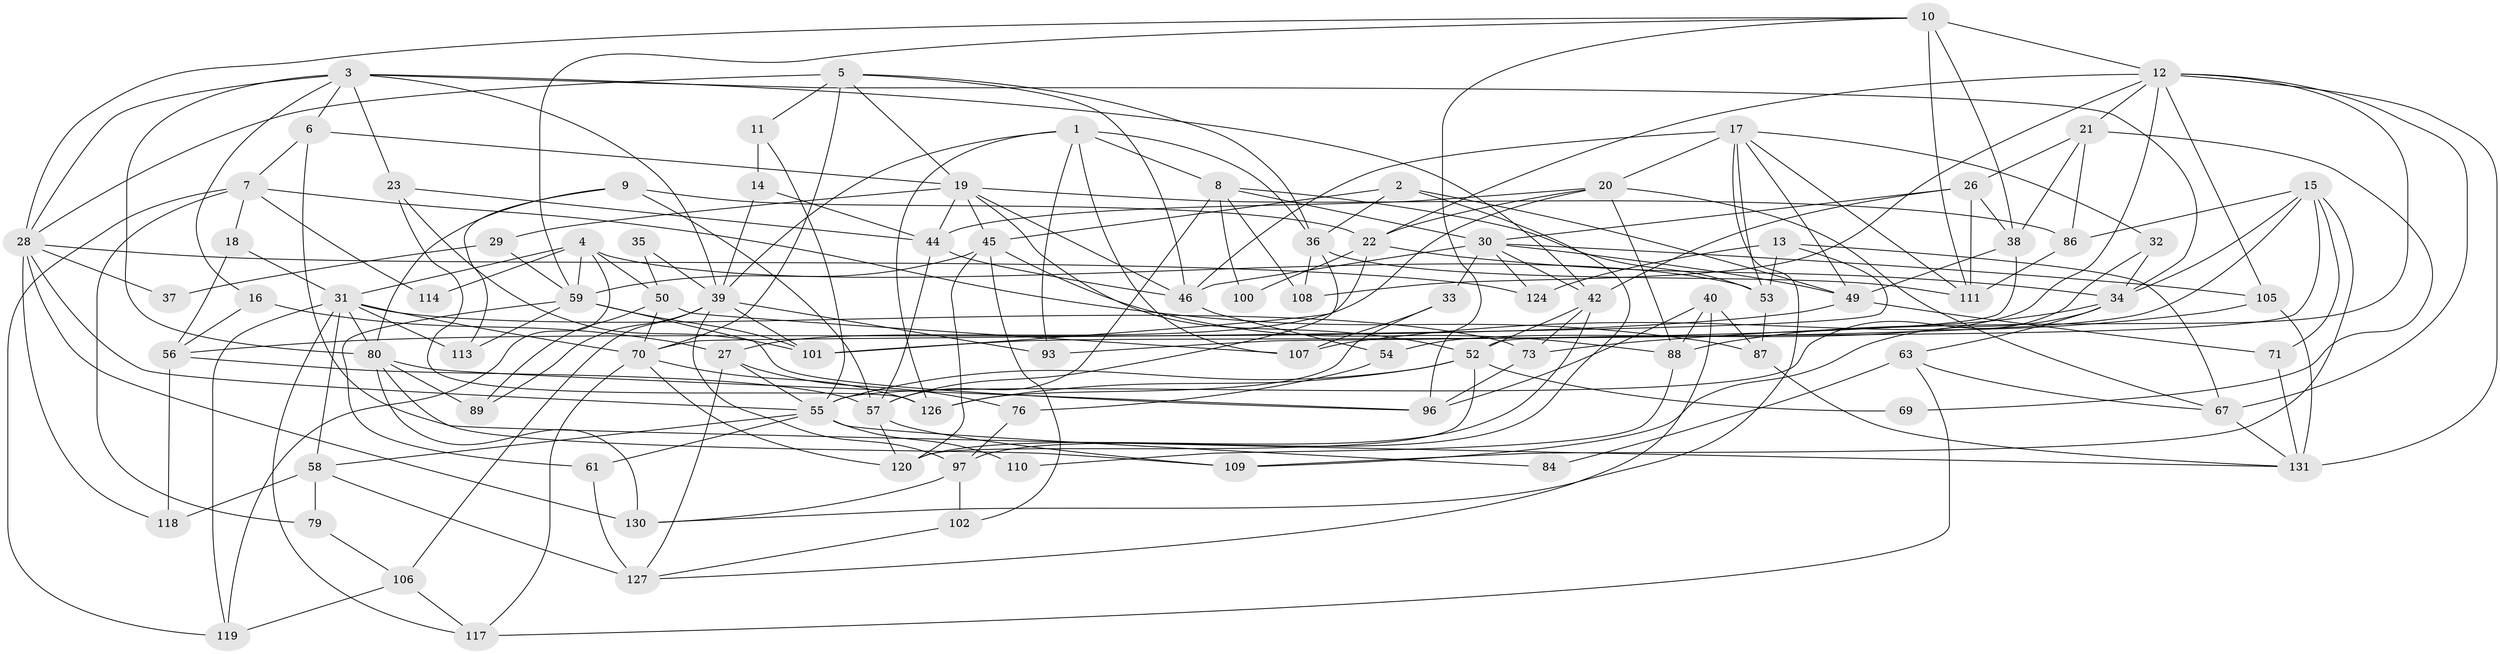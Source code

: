 // Generated by graph-tools (version 1.1) at 2025/52/02/27/25 19:52:02]
// undirected, 91 vertices, 219 edges
graph export_dot {
graph [start="1"]
  node [color=gray90,style=filled];
  1 [super="+41"];
  2;
  3 [super="+90"];
  4 [super="+72"];
  5 [super="+81"];
  6 [super="+92"];
  7 [super="+128"];
  8 [super="+65"];
  9;
  10 [super="+103"];
  11;
  12 [super="+85"];
  13;
  14;
  15 [super="+24"];
  16;
  17 [super="+116"];
  18;
  19 [super="+25"];
  20 [super="+51"];
  21 [super="+78"];
  22;
  23 [super="+94"];
  26;
  27 [super="+47"];
  28 [super="+66"];
  29;
  30 [super="+82"];
  31 [super="+62"];
  32;
  33;
  34 [super="+48"];
  35;
  36 [super="+60"];
  37;
  38 [super="+43"];
  39 [super="+77"];
  40;
  42 [super="+64"];
  44;
  45 [super="+99"];
  46 [super="+95"];
  49 [super="+125"];
  50 [super="+74"];
  52 [super="+68"];
  53;
  54 [super="+75"];
  55 [super="+83"];
  56;
  57 [super="+129"];
  58 [super="+91"];
  59 [super="+98"];
  61;
  63;
  67;
  69;
  70 [super="+104"];
  71 [super="+115"];
  73 [super="+121"];
  76;
  79;
  80 [super="+122"];
  84;
  86;
  87;
  88;
  89;
  93;
  96 [super="+112"];
  97;
  100;
  101;
  102;
  105;
  106;
  107;
  108;
  109;
  110;
  111;
  113;
  114;
  117 [super="+123"];
  118;
  119;
  120;
  124;
  126;
  127;
  130;
  131;
  1 -- 39;
  1 -- 107;
  1 -- 126;
  1 -- 8;
  1 -- 36;
  1 -- 93;
  2 -- 36;
  2 -- 49;
  2 -- 97;
  2 -- 45;
  3 -- 34;
  3 -- 23;
  3 -- 80;
  3 -- 16;
  3 -- 6;
  3 -- 39;
  3 -- 28;
  3 -- 42;
  4 -- 59;
  4 -- 114;
  4 -- 53;
  4 -- 119;
  4 -- 50;
  4 -- 31;
  5 -- 11;
  5 -- 46;
  5 -- 19;
  5 -- 36;
  5 -- 70;
  5 -- 28;
  6 -- 131;
  6 -- 7;
  6 -- 19;
  7 -- 18;
  7 -- 79;
  7 -- 87;
  7 -- 114;
  7 -- 119;
  8 -- 53;
  8 -- 30;
  8 -- 100;
  8 -- 108;
  8 -- 57;
  9 -- 57;
  9 -- 22;
  9 -- 113;
  9 -- 80;
  10 -- 38 [weight=2];
  10 -- 28;
  10 -- 59;
  10 -- 96;
  10 -- 12;
  10 -- 111;
  11 -- 14;
  11 -- 55;
  12 -- 67;
  12 -- 108;
  12 -- 131;
  12 -- 105;
  12 -- 22;
  12 -- 73;
  12 -- 54;
  12 -- 21;
  13 -- 70;
  13 -- 53;
  13 -- 67;
  13 -- 124;
  14 -- 44;
  14 -- 39;
  15 -- 52;
  15 -- 34;
  15 -- 101;
  15 -- 86;
  15 -- 109;
  15 -- 71;
  16 -- 56;
  16 -- 27;
  17 -- 46;
  17 -- 32;
  17 -- 130;
  17 -- 53;
  17 -- 111;
  17 -- 20;
  17 -- 49;
  18 -- 56;
  18 -- 31;
  19 -- 52;
  19 -- 44;
  19 -- 45;
  19 -- 86;
  19 -- 29;
  19 -- 46;
  20 -- 67;
  20 -- 88;
  20 -- 22;
  20 -- 44;
  20 -- 27;
  21 -- 86;
  21 -- 69;
  21 -- 38;
  21 -- 26;
  22 -- 34;
  22 -- 100;
  22 -- 101;
  23 -- 126;
  23 -- 44;
  23 -- 101;
  26 -- 111;
  26 -- 38;
  26 -- 42 [weight=2];
  26 -- 30;
  27 -- 55;
  27 -- 127;
  27 -- 76;
  28 -- 118;
  28 -- 55;
  28 -- 124;
  28 -- 130;
  28 -- 37;
  29 -- 37;
  29 -- 59;
  30 -- 42;
  30 -- 49;
  30 -- 124;
  30 -- 33;
  30 -- 105;
  30 -- 46;
  31 -- 70;
  31 -- 58;
  31 -- 119;
  31 -- 113;
  31 -- 73;
  31 -- 80;
  31 -- 117;
  32 -- 34;
  32 -- 55;
  33 -- 107;
  33 -- 126;
  34 -- 88;
  34 -- 63;
  34 -- 109;
  35 -- 39;
  35 -- 50;
  36 -- 57;
  36 -- 111;
  36 -- 108;
  38 -- 49;
  38 -- 93;
  39 -- 101;
  39 -- 89;
  39 -- 93;
  39 -- 97;
  39 -- 106;
  40 -- 87;
  40 -- 88;
  40 -- 127;
  40 -- 96;
  42 -- 52;
  42 -- 120;
  42 -- 73;
  44 -- 57;
  44 -- 46;
  45 -- 102;
  45 -- 59;
  45 -- 88;
  45 -- 120;
  46 -- 54;
  49 -- 71;
  49 -- 56;
  50 -- 107;
  50 -- 70;
  50 -- 89;
  52 -- 126;
  52 -- 55;
  52 -- 120;
  52 -- 69;
  53 -- 87;
  54 -- 76;
  55 -- 84;
  55 -- 110;
  55 -- 58;
  55 -- 61;
  56 -- 118;
  56 -- 57;
  57 -- 109;
  57 -- 120;
  58 -- 127 [weight=2];
  58 -- 118;
  58 -- 79;
  59 -- 61;
  59 -- 113;
  59 -- 101;
  59 -- 96;
  61 -- 127;
  63 -- 67;
  63 -- 84;
  63 -- 117;
  67 -- 131;
  70 -- 126;
  70 -- 117;
  70 -- 120;
  71 -- 131;
  73 -- 96;
  76 -- 97;
  79 -- 106;
  80 -- 96;
  80 -- 109;
  80 -- 89;
  80 -- 130;
  86 -- 111;
  87 -- 131;
  88 -- 110;
  97 -- 130;
  97 -- 102;
  102 -- 127;
  105 -- 131;
  105 -- 107;
  106 -- 117;
  106 -- 119;
}
